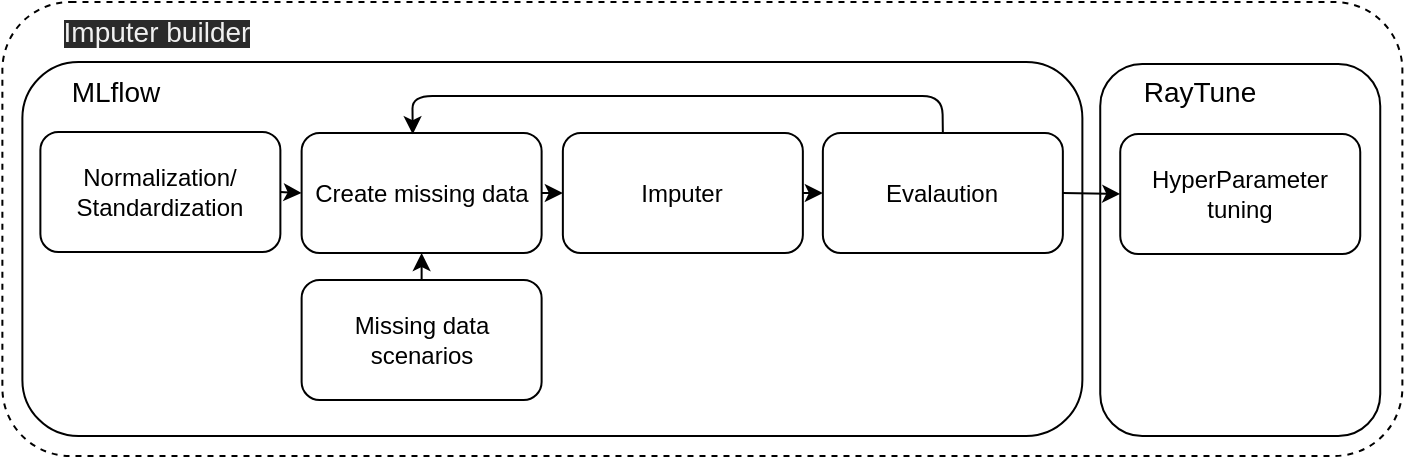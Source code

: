 <mxfile>
    <diagram id="_aAut9FGOpw1Qjv1Djvd" name="Page-1">
        <mxGraphModel dx="1709" dy="1343" grid="1" gridSize="10" guides="1" tooltips="1" connect="1" arrows="1" fold="1" page="1" pageScale="1" pageWidth="850" pageHeight="1100" math="0" shadow="0">
            <root>
                <mxCell id="0"/>
                <mxCell id="1" parent="0"/>
                <mxCell id="267" value="" style="rounded=1;whiteSpace=wrap;html=1;dashed=1;" parent="1" vertex="1">
                    <mxGeometry x="67.19" y="223" width="700" height="227" as="geometry"/>
                </mxCell>
                <mxCell id="268" value="" style="rounded=1;whiteSpace=wrap;html=1;" parent="1" vertex="1">
                    <mxGeometry x="77.19" y="253" width="530" height="187" as="geometry"/>
                </mxCell>
                <mxCell id="269" value="&lt;span style=&quot;color: rgb(240 , 240 , 240) ; font-family: &amp;#34;helvetica&amp;#34; ; font-style: normal ; font-weight: 400 ; letter-spacing: normal ; text-align: center ; text-indent: 0px ; text-transform: none ; word-spacing: 0px ; background-color: rgb(42 , 42 , 42) ; display: inline ; float: none&quot;&gt;&lt;font style=&quot;font-size: 14px&quot;&gt;Imputer builder&lt;/font&gt;&lt;/span&gt;" style="text;html=1;strokeColor=none;fillColor=none;align=center;verticalAlign=middle;whiteSpace=wrap;rounded=0;" parent="1" vertex="1">
                    <mxGeometry x="88.56" y="223" width="110.63" height="30" as="geometry"/>
                </mxCell>
                <mxCell id="270" value="Evalaution" style="rounded=1;whiteSpace=wrap;html=1;" parent="1" vertex="1">
                    <mxGeometry x="477.43" y="288.5" width="120" height="60" as="geometry"/>
                </mxCell>
                <mxCell id="271" value="Imputer" style="rounded=1;whiteSpace=wrap;html=1;" parent="1" vertex="1">
                    <mxGeometry x="347.43" y="288.5" width="120" height="60" as="geometry"/>
                </mxCell>
                <mxCell id="272" value="" style="endArrow=classic;html=1;entryX=0;entryY=0.5;entryDx=0;entryDy=0;exitX=1;exitY=0.5;exitDx=0;exitDy=0;" parent="1" source="271" target="270" edge="1">
                    <mxGeometry width="50" height="50" relative="1" as="geometry">
                        <mxPoint x="607.43" y="328.5" as="sourcePoint"/>
                        <mxPoint x="618.06" y="328.5" as="targetPoint"/>
                    </mxGeometry>
                </mxCell>
                <mxCell id="273" value="" style="rounded=1;whiteSpace=wrap;html=1;" parent="1" vertex="1">
                    <mxGeometry x="616.12" y="254" width="140" height="186" as="geometry"/>
                </mxCell>
                <mxCell id="274" value="HyperParameter tuning" style="rounded=1;whiteSpace=wrap;html=1;" parent="1" vertex="1">
                    <mxGeometry x="626.12" y="289" width="120" height="60" as="geometry"/>
                </mxCell>
                <mxCell id="275" value="" style="endArrow=classic;html=1;entryX=0;entryY=0.5;entryDx=0;entryDy=0;exitX=1;exitY=0.5;exitDx=0;exitDy=0;" parent="1" source="270" target="274" edge="1">
                    <mxGeometry width="50" height="50" relative="1" as="geometry">
                        <mxPoint x="616.12" y="328.5" as="sourcePoint"/>
                        <mxPoint x="512.31" y="339.5" as="targetPoint"/>
                    </mxGeometry>
                </mxCell>
                <mxCell id="276" value="&lt;font face=&quot;helvetica&quot;&gt;&lt;span style=&quot;font-size: 14px&quot;&gt;MLflow&lt;/span&gt;&lt;/font&gt;" style="text;html=1;strokeColor=none;fillColor=none;align=center;verticalAlign=middle;whiteSpace=wrap;rounded=0;" parent="1" vertex="1">
                    <mxGeometry x="97.19" y="253" width="54.38" height="30" as="geometry"/>
                </mxCell>
                <mxCell id="277" value="&lt;font face=&quot;helvetica&quot;&gt;&lt;span style=&quot;font-size: 14px&quot;&gt;RayTune&lt;/span&gt;&lt;/font&gt;" style="text;html=1;strokeColor=none;fillColor=none;align=center;verticalAlign=middle;whiteSpace=wrap;rounded=0;" parent="1" vertex="1">
                    <mxGeometry x="616.12" y="253" width="100" height="30" as="geometry"/>
                </mxCell>
                <mxCell id="278" value="Normalization/&lt;br&gt;Standardization" style="rounded=1;whiteSpace=wrap;html=1;" parent="1" vertex="1">
                    <mxGeometry x="86.19" y="288" width="120" height="60" as="geometry"/>
                </mxCell>
                <mxCell id="279" value="" style="endArrow=classic;html=1;entryX=0;entryY=0.5;entryDx=0;entryDy=0;exitX=1;exitY=0.5;exitDx=0;exitDy=0;" parent="1" source="280" target="271" edge="1">
                    <mxGeometry width="50" height="50" relative="1" as="geometry">
                        <mxPoint x="336.81" y="318.5" as="sourcePoint"/>
                        <mxPoint x="497.43" y="338.5" as="targetPoint"/>
                    </mxGeometry>
                </mxCell>
                <mxCell id="280" value="Create missing data" style="rounded=1;whiteSpace=wrap;html=1;" parent="1" vertex="1">
                    <mxGeometry x="216.81" y="288.5" width="120" height="60" as="geometry"/>
                </mxCell>
                <mxCell id="281" value="" style="endArrow=classic;html=1;entryX=0;entryY=0.5;entryDx=0;entryDy=0;exitX=1;exitY=0.5;exitDx=0;exitDy=0;" parent="1" source="278" target="280" edge="1">
                    <mxGeometry width="50" height="50" relative="1" as="geometry">
                        <mxPoint x="346.81" y="328.5" as="sourcePoint"/>
                        <mxPoint x="357.43" y="328.5" as="targetPoint"/>
                    </mxGeometry>
                </mxCell>
                <mxCell id="282" value="" style="endArrow=classic;html=1;entryX=0.463;entryY=0.01;entryDx=0;entryDy=0;exitX=0.5;exitY=0;exitDx=0;exitDy=0;entryPerimeter=0;" parent="1" source="270" target="280" edge="1">
                    <mxGeometry width="50" height="50" relative="1" as="geometry">
                        <mxPoint x="767.19" y="289.0" as="sourcePoint"/>
                        <mxPoint x="244.56" y="289.0" as="targetPoint"/>
                        <Array as="points">
                            <mxPoint x="537.19" y="270"/>
                            <mxPoint x="272.19" y="270"/>
                        </Array>
                    </mxGeometry>
                </mxCell>
                <mxCell id="283" value="Missing data scenarios" style="rounded=1;whiteSpace=wrap;html=1;" parent="1" vertex="1">
                    <mxGeometry x="216.81" y="362" width="120" height="60" as="geometry"/>
                </mxCell>
                <mxCell id="284" value="" style="endArrow=classic;html=1;entryX=0.5;entryY=1;entryDx=0;entryDy=0;exitX=0.5;exitY=0;exitDx=0;exitDy=0;" parent="1" source="283" target="280" edge="1">
                    <mxGeometry width="50" height="50" relative="1" as="geometry">
                        <mxPoint x="477.43" y="328.5" as="sourcePoint"/>
                        <mxPoint x="487.43" y="328.5" as="targetPoint"/>
                    </mxGeometry>
                </mxCell>
            </root>
        </mxGraphModel>
    </diagram>
</mxfile>